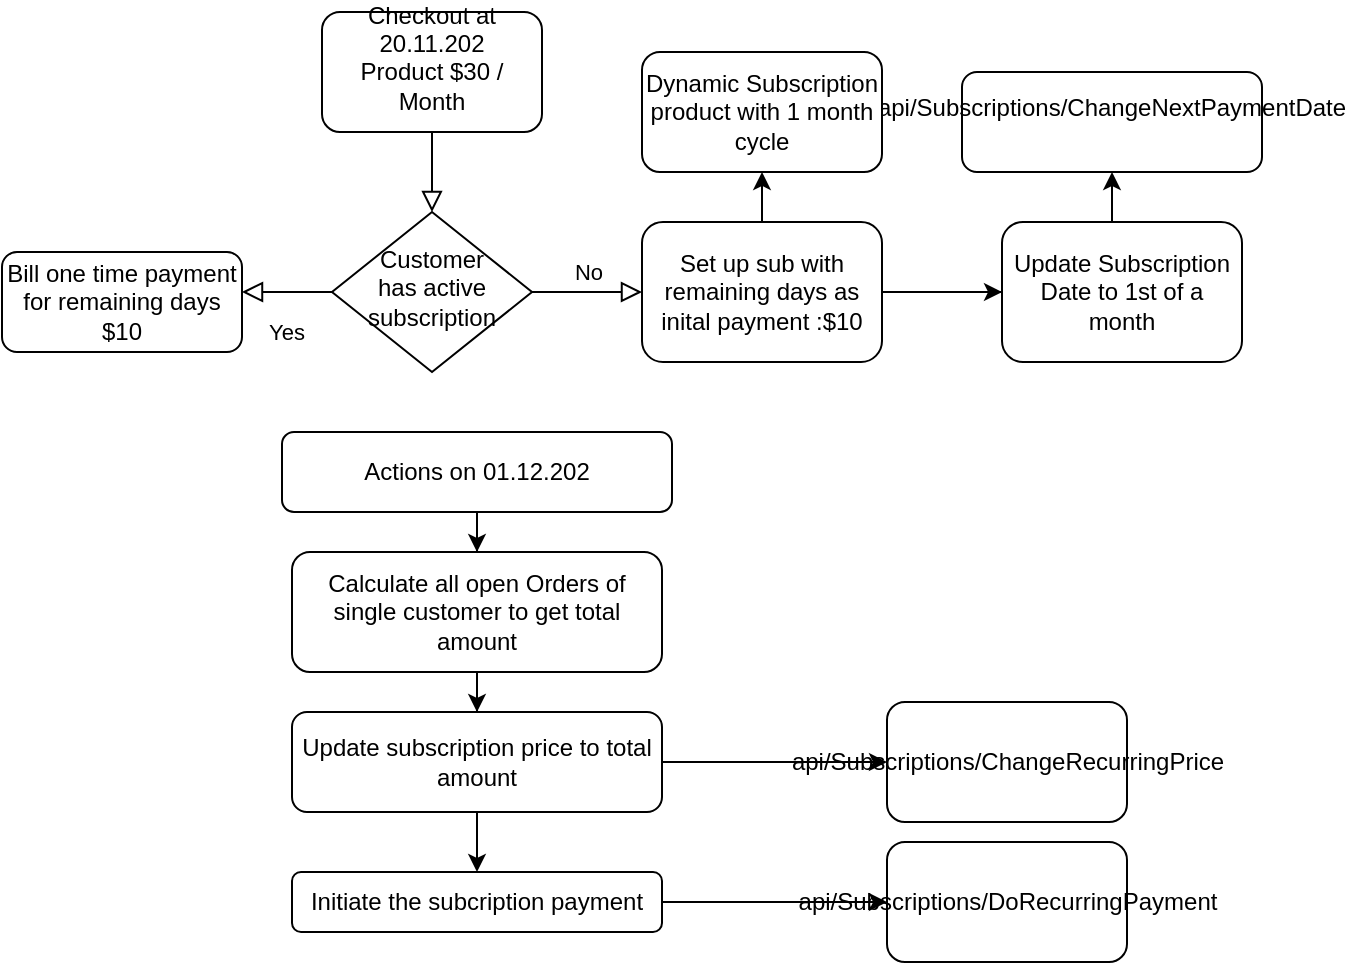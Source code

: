 <mxfile version="15.8.8" type="github">
  <diagram id="C5RBs43oDa-KdzZeNtuy" name="Page-1">
    <mxGraphModel dx="1186" dy="796" grid="1" gridSize="10" guides="1" tooltips="1" connect="1" arrows="1" fold="1" page="1" pageScale="1" pageWidth="827" pageHeight="1169" math="0" shadow="0">
      <root>
        <mxCell id="WIyWlLk6GJQsqaUBKTNV-0" />
        <mxCell id="WIyWlLk6GJQsqaUBKTNV-1" parent="WIyWlLk6GJQsqaUBKTNV-0" />
        <mxCell id="WIyWlLk6GJQsqaUBKTNV-2" value="" style="rounded=0;html=1;jettySize=auto;orthogonalLoop=1;fontSize=11;endArrow=block;endFill=0;endSize=8;strokeWidth=1;shadow=0;labelBackgroundColor=none;edgeStyle=orthogonalEdgeStyle;" parent="WIyWlLk6GJQsqaUBKTNV-1" source="WIyWlLk6GJQsqaUBKTNV-3" target="WIyWlLk6GJQsqaUBKTNV-6" edge="1">
          <mxGeometry relative="1" as="geometry" />
        </mxCell>
        <mxCell id="WIyWlLk6GJQsqaUBKTNV-3" value="&lt;div&gt;Checkout at 20.11.202&lt;/div&gt;&lt;div&gt;Product $30 / Month&lt;/div&gt;&lt;div&gt;&lt;br&gt;&lt;/div&gt;" style="rounded=1;whiteSpace=wrap;html=1;fontSize=12;glass=0;strokeWidth=1;shadow=0;" parent="WIyWlLk6GJQsqaUBKTNV-1" vertex="1">
          <mxGeometry x="160" y="20" width="110" height="60" as="geometry" />
        </mxCell>
        <mxCell id="WIyWlLk6GJQsqaUBKTNV-4" value="Yes" style="rounded=0;html=1;jettySize=auto;orthogonalLoop=1;fontSize=11;endArrow=block;endFill=0;endSize=8;strokeWidth=1;shadow=0;labelBackgroundColor=none;edgeStyle=orthogonalEdgeStyle;" parent="WIyWlLk6GJQsqaUBKTNV-1" source="WIyWlLk6GJQsqaUBKTNV-6" edge="1">
          <mxGeometry y="20" relative="1" as="geometry">
            <mxPoint as="offset" />
            <mxPoint x="120" y="160" as="targetPoint" />
          </mxGeometry>
        </mxCell>
        <mxCell id="WIyWlLk6GJQsqaUBKTNV-5" value="No" style="edgeStyle=orthogonalEdgeStyle;rounded=0;html=1;jettySize=auto;orthogonalLoop=1;fontSize=11;endArrow=block;endFill=0;endSize=8;strokeWidth=1;shadow=0;labelBackgroundColor=none;" parent="WIyWlLk6GJQsqaUBKTNV-1" source="WIyWlLk6GJQsqaUBKTNV-6" target="WIyWlLk6GJQsqaUBKTNV-7" edge="1">
          <mxGeometry y="10" relative="1" as="geometry">
            <mxPoint as="offset" />
          </mxGeometry>
        </mxCell>
        <mxCell id="WIyWlLk6GJQsqaUBKTNV-6" value="&lt;div&gt;Customer&lt;/div&gt;&lt;div&gt;has active&lt;/div&gt;&lt;div&gt;subscription&lt;br&gt;&lt;/div&gt;" style="rhombus;whiteSpace=wrap;html=1;shadow=0;fontFamily=Helvetica;fontSize=12;align=center;strokeWidth=1;spacing=6;spacingTop=-4;" parent="WIyWlLk6GJQsqaUBKTNV-1" vertex="1">
          <mxGeometry x="165" y="120" width="100" height="80" as="geometry" />
        </mxCell>
        <mxCell id="us1KMaRaIffKch248EVU-1" value="" style="edgeStyle=orthogonalEdgeStyle;rounded=0;orthogonalLoop=1;jettySize=auto;html=1;" parent="WIyWlLk6GJQsqaUBKTNV-1" source="WIyWlLk6GJQsqaUBKTNV-7" target="us1KMaRaIffKch248EVU-0" edge="1">
          <mxGeometry relative="1" as="geometry" />
        </mxCell>
        <mxCell id="us1KMaRaIffKch248EVU-17" value="" style="edgeStyle=orthogonalEdgeStyle;rounded=0;orthogonalLoop=1;jettySize=auto;html=1;" parent="WIyWlLk6GJQsqaUBKTNV-1" source="WIyWlLk6GJQsqaUBKTNV-7" target="us1KMaRaIffKch248EVU-16" edge="1">
          <mxGeometry relative="1" as="geometry" />
        </mxCell>
        <mxCell id="us1KMaRaIffKch248EVU-19" value="" style="edgeStyle=orthogonalEdgeStyle;rounded=0;orthogonalLoop=1;jettySize=auto;html=1;" parent="WIyWlLk6GJQsqaUBKTNV-1" source="WIyWlLk6GJQsqaUBKTNV-7" target="us1KMaRaIffKch248EVU-18" edge="1">
          <mxGeometry relative="1" as="geometry" />
        </mxCell>
        <mxCell id="WIyWlLk6GJQsqaUBKTNV-7" value="Set up sub with remaining days as inital payment :$10" style="rounded=1;whiteSpace=wrap;html=1;fontSize=12;glass=0;strokeWidth=1;shadow=0;" parent="WIyWlLk6GJQsqaUBKTNV-1" vertex="1">
          <mxGeometry x="320" y="125" width="120" height="70" as="geometry" />
        </mxCell>
        <mxCell id="us1KMaRaIffKch248EVU-7" value="" style="edgeStyle=orthogonalEdgeStyle;rounded=0;orthogonalLoop=1;jettySize=auto;html=1;" parent="WIyWlLk6GJQsqaUBKTNV-1" source="WIyWlLk6GJQsqaUBKTNV-11" target="us1KMaRaIffKch248EVU-6" edge="1">
          <mxGeometry relative="1" as="geometry" />
        </mxCell>
        <mxCell id="WIyWlLk6GJQsqaUBKTNV-11" value="Actions on 01.12.202" style="rounded=1;whiteSpace=wrap;html=1;fontSize=12;glass=0;strokeWidth=1;shadow=0;" parent="WIyWlLk6GJQsqaUBKTNV-1" vertex="1">
          <mxGeometry x="140" y="230" width="195" height="40" as="geometry" />
        </mxCell>
        <mxCell id="us1KMaRaIffKch248EVU-0" value="Update Subscription Date to 1st of a month" style="rounded=1;whiteSpace=wrap;html=1;fontSize=12;glass=0;strokeWidth=1;shadow=0;" parent="WIyWlLk6GJQsqaUBKTNV-1" vertex="1">
          <mxGeometry x="500" y="125" width="120" height="70" as="geometry" />
        </mxCell>
        <mxCell id="us1KMaRaIffKch248EVU-2" value="&lt;div&gt;Bill one time payment for remaining days&lt;/div&gt;&lt;div&gt;$10&lt;br&gt;&lt;/div&gt;" style="rounded=1;whiteSpace=wrap;html=1;fontSize=12;glass=0;strokeWidth=1;shadow=0;" parent="WIyWlLk6GJQsqaUBKTNV-1" vertex="1">
          <mxGeometry y="140" width="120" height="50" as="geometry" />
        </mxCell>
        <mxCell id="us1KMaRaIffKch248EVU-9" value="" style="edgeStyle=orthogonalEdgeStyle;rounded=0;orthogonalLoop=1;jettySize=auto;html=1;" parent="WIyWlLk6GJQsqaUBKTNV-1" source="us1KMaRaIffKch248EVU-6" target="us1KMaRaIffKch248EVU-8" edge="1">
          <mxGeometry relative="1" as="geometry" />
        </mxCell>
        <mxCell id="us1KMaRaIffKch248EVU-6" value="Calculate all open Orders of single customer to get total amount" style="whiteSpace=wrap;html=1;rounded=1;shadow=0;strokeWidth=1;glass=0;" parent="WIyWlLk6GJQsqaUBKTNV-1" vertex="1">
          <mxGeometry x="145" y="290" width="185" height="60" as="geometry" />
        </mxCell>
        <mxCell id="us1KMaRaIffKch248EVU-11" value="" style="edgeStyle=orthogonalEdgeStyle;rounded=0;orthogonalLoop=1;jettySize=auto;html=1;" parent="WIyWlLk6GJQsqaUBKTNV-1" source="us1KMaRaIffKch248EVU-8" target="us1KMaRaIffKch248EVU-10" edge="1">
          <mxGeometry relative="1" as="geometry" />
        </mxCell>
        <mxCell id="us1KMaRaIffKch248EVU-15" value="" style="edgeStyle=orthogonalEdgeStyle;rounded=0;orthogonalLoop=1;jettySize=auto;html=1;" parent="WIyWlLk6GJQsqaUBKTNV-1" source="us1KMaRaIffKch248EVU-8" target="us1KMaRaIffKch248EVU-14" edge="1">
          <mxGeometry relative="1" as="geometry" />
        </mxCell>
        <mxCell id="us1KMaRaIffKch248EVU-8" value="Update subscription price to total amount" style="whiteSpace=wrap;html=1;rounded=1;shadow=0;strokeWidth=1;glass=0;" parent="WIyWlLk6GJQsqaUBKTNV-1" vertex="1">
          <mxGeometry x="145" y="370" width="185" height="50" as="geometry" />
        </mxCell>
        <mxCell id="us1KMaRaIffKch248EVU-13" value="" style="edgeStyle=orthogonalEdgeStyle;rounded=0;orthogonalLoop=1;jettySize=auto;html=1;" parent="WIyWlLk6GJQsqaUBKTNV-1" source="us1KMaRaIffKch248EVU-10" target="us1KMaRaIffKch248EVU-12" edge="1">
          <mxGeometry relative="1" as="geometry" />
        </mxCell>
        <mxCell id="us1KMaRaIffKch248EVU-10" value="Initiate the subcription payment" style="whiteSpace=wrap;html=1;rounded=1;shadow=0;strokeWidth=1;glass=0;" parent="WIyWlLk6GJQsqaUBKTNV-1" vertex="1">
          <mxGeometry x="145" y="450" width="185" height="30" as="geometry" />
        </mxCell>
        <mxCell id="us1KMaRaIffKch248EVU-12" value="api/Subscriptions/DoRecurringPayment" style="whiteSpace=wrap;html=1;rounded=1;shadow=0;strokeWidth=1;glass=0;" parent="WIyWlLk6GJQsqaUBKTNV-1" vertex="1">
          <mxGeometry x="442.5" y="435" width="120" height="60" as="geometry" />
        </mxCell>
        <mxCell id="us1KMaRaIffKch248EVU-14" value="api/Subscriptions/ChangeRecurringPrice " style="whiteSpace=wrap;html=1;rounded=1;shadow=0;strokeWidth=1;glass=0;" parent="WIyWlLk6GJQsqaUBKTNV-1" vertex="1">
          <mxGeometry x="442.5" y="365" width="120" height="60" as="geometry" />
        </mxCell>
        <mxCell id="us1KMaRaIffKch248EVU-16" value="&#xa;api/Subscriptions/ChangeNextPaymentDate&#xa;&#xa;" style="whiteSpace=wrap;html=1;rounded=1;shadow=0;strokeWidth=1;glass=0;" parent="WIyWlLk6GJQsqaUBKTNV-1" vertex="1">
          <mxGeometry x="480" y="50" width="150" height="50" as="geometry" />
        </mxCell>
        <mxCell id="us1KMaRaIffKch248EVU-18" value="Dynamic Subscription product with 1 month cycle" style="whiteSpace=wrap;html=1;rounded=1;shadow=0;strokeWidth=1;glass=0;" parent="WIyWlLk6GJQsqaUBKTNV-1" vertex="1">
          <mxGeometry x="320" y="40" width="120" height="60" as="geometry" />
        </mxCell>
      </root>
    </mxGraphModel>
  </diagram>
</mxfile>
